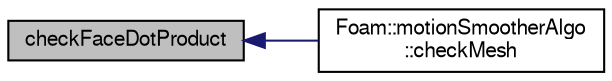digraph "checkFaceDotProduct"
{
  bgcolor="transparent";
  edge [fontname="FreeSans",fontsize="10",labelfontname="FreeSans",labelfontsize="10"];
  node [fontname="FreeSans",fontsize="10",shape=record];
  rankdir="LR";
  Node1 [label="checkFaceDotProduct",height=0.2,width=0.4,color="black", fillcolor="grey75", style="filled" fontcolor="black"];
  Node1 -> Node2 [dir="back",color="midnightblue",fontsize="10",style="solid",fontname="FreeSans"];
  Node2 [label="Foam::motionSmootherAlgo\l::checkMesh",height=0.2,width=0.4,color="black",URL="$a01487.html#aa9f61ed4ec6238efaec747b27fa0143c",tooltip="Check part of mesh including baffles with mesh settings in dict. "];
}
